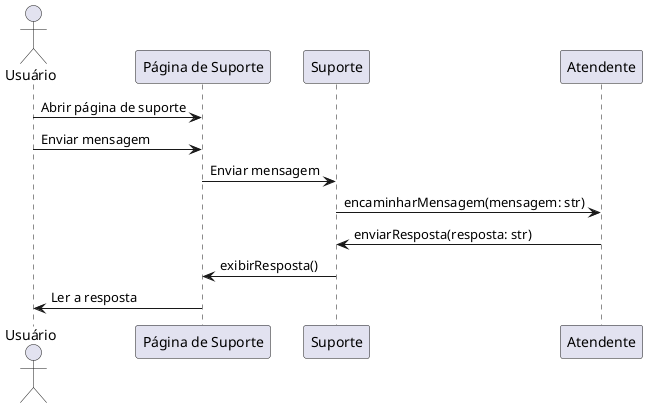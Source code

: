 @startuml
actor Usuário as U
participant "Página de Suporte" as P
participant Suporte as S
participant Atendente as A

U -> P: Abrir página de suporte
U -> P: Enviar mensagem
P -> S: Enviar mensagem
S -> A: encaminharMensagem(mensagem: str)
A -> S: enviarResposta(resposta: str)
S -> P: exibirResposta()
P -> U: Ler a resposta
@enduml